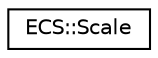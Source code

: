 digraph "Graphical Class Hierarchy"
{
 // LATEX_PDF_SIZE
  edge [fontname="Helvetica",fontsize="10",labelfontname="Helvetica",labelfontsize="10"];
  node [fontname="Helvetica",fontsize="10",shape=record];
  rankdir="LR";
  Node0 [label="ECS::Scale",height=0.2,width=0.4,color="black", fillcolor="white", style="filled",URL="$structECS_1_1Scale.html",tooltip=" "];
}
